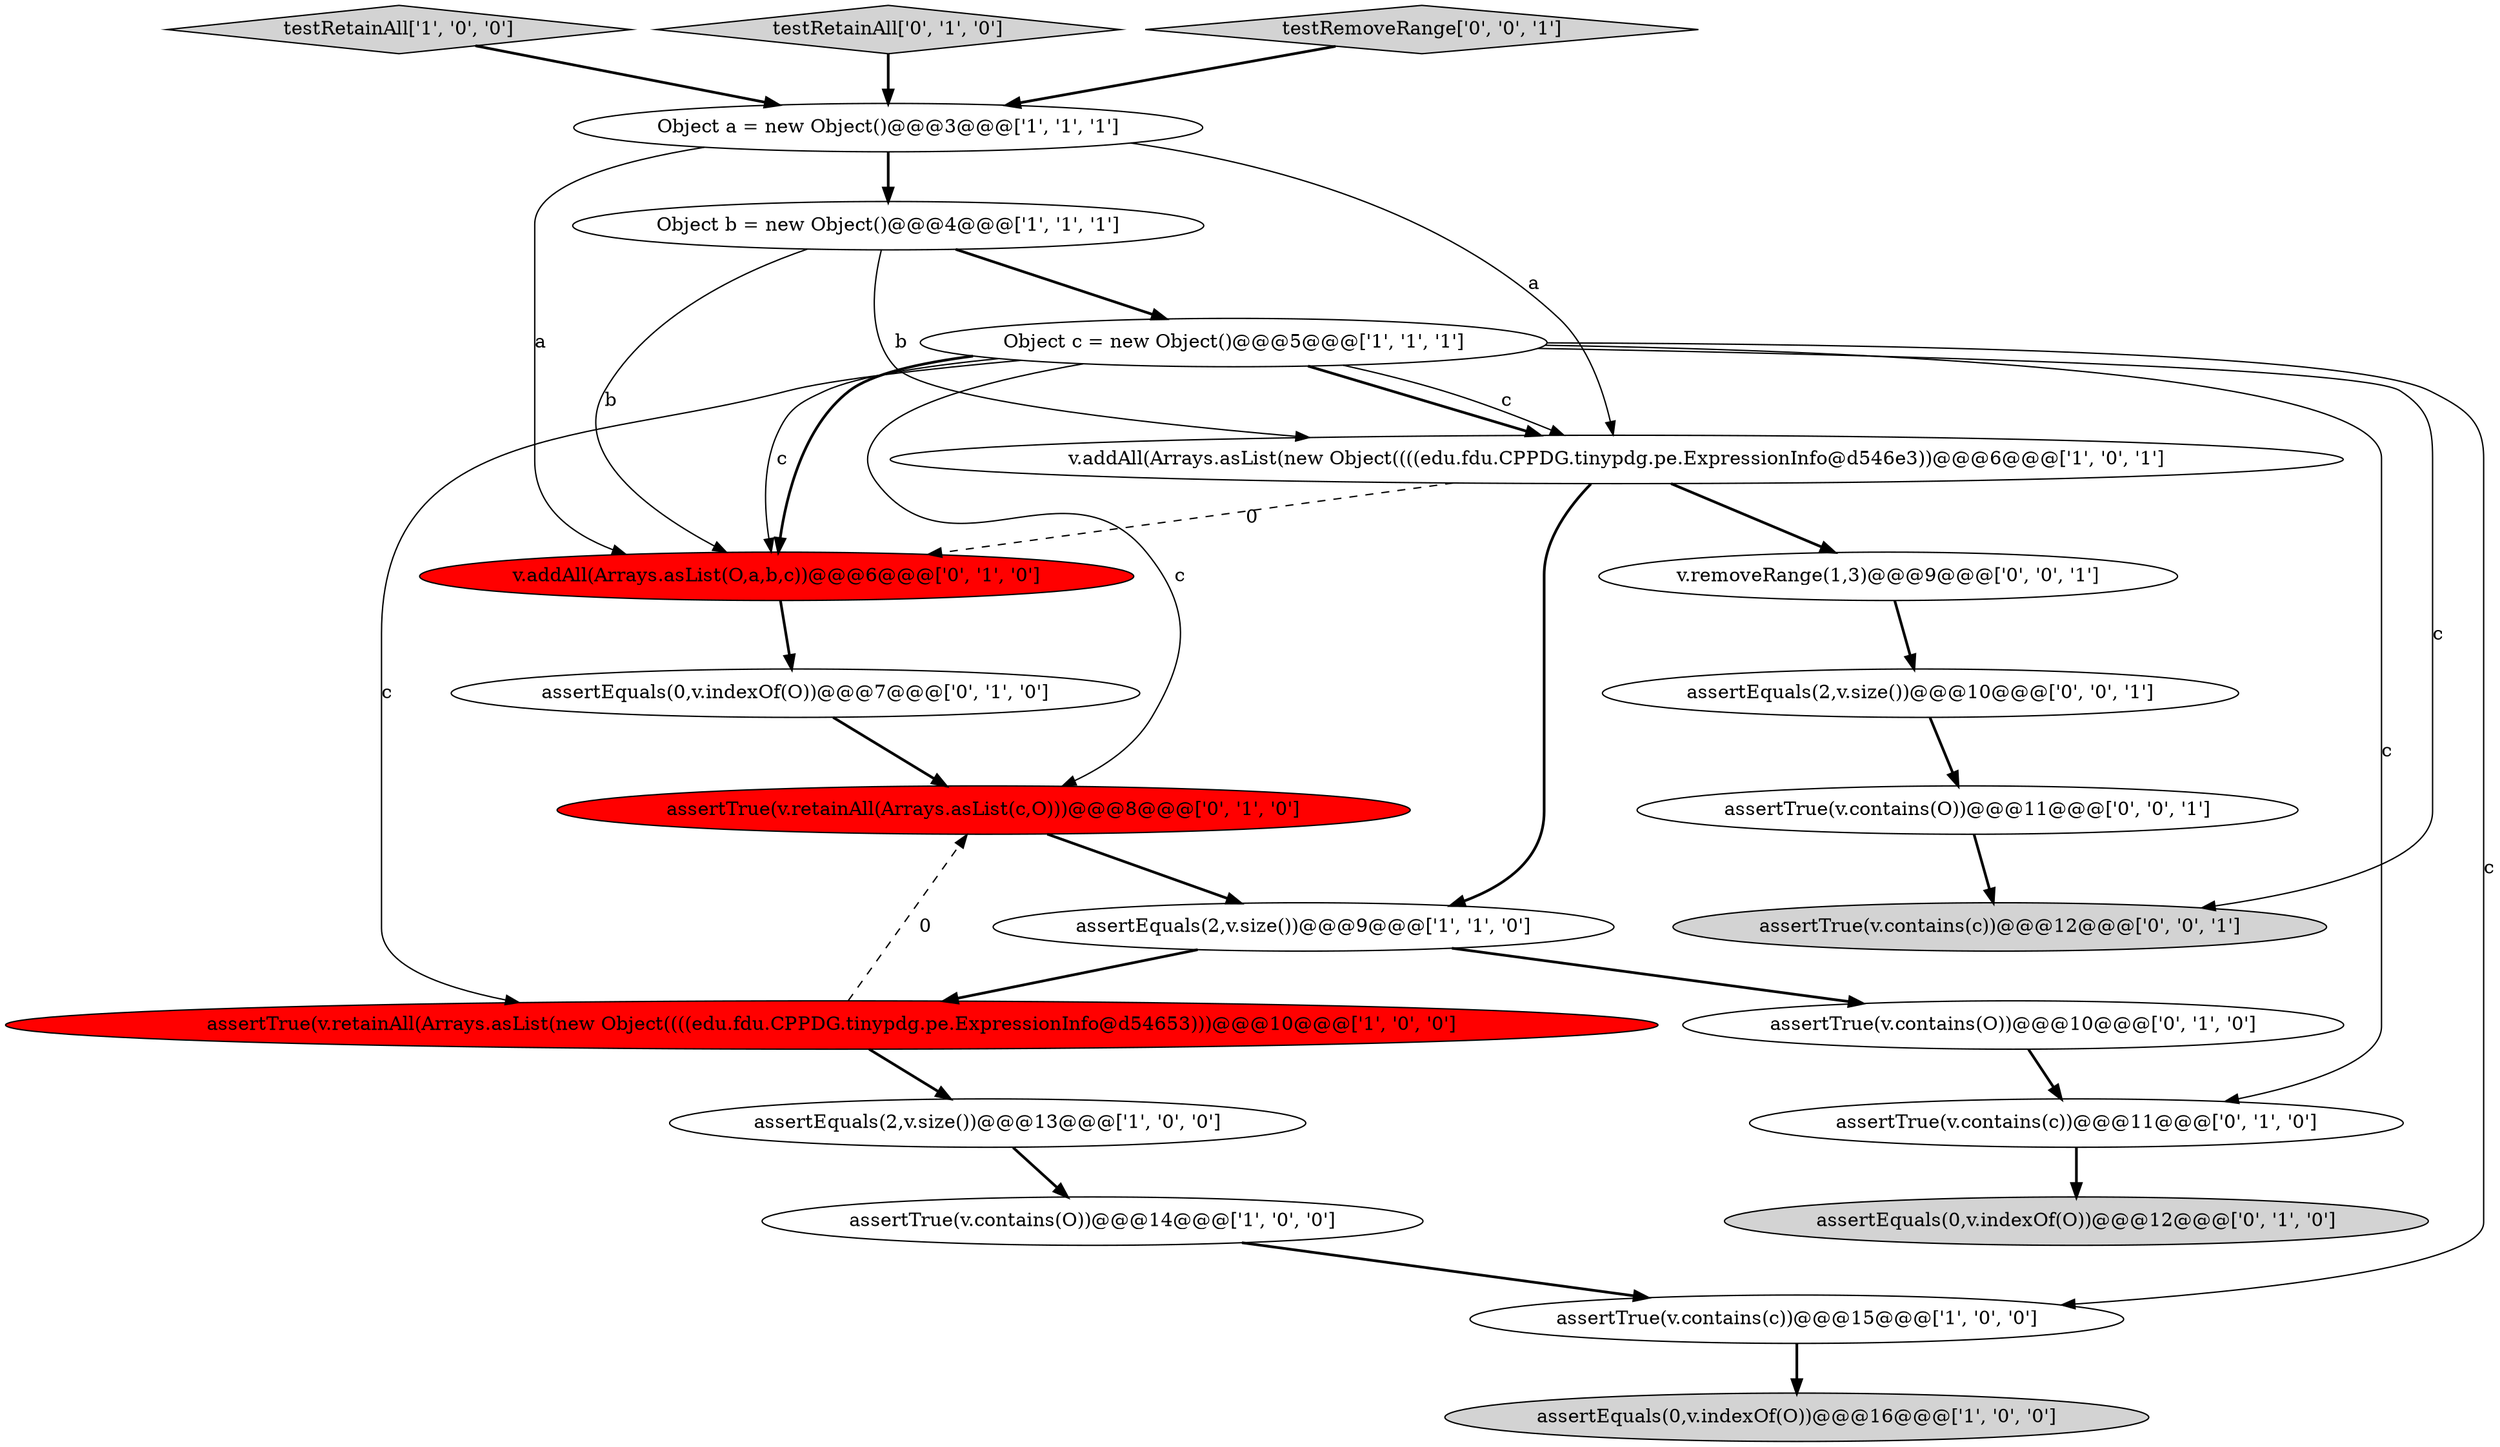 digraph {
17 [style = filled, label = "v.addAll(Arrays.asList(O,a,b,c))@@@6@@@['0', '1', '0']", fillcolor = red, shape = ellipse image = "AAA1AAABBB2BBB"];
3 [style = filled, label = "Object a = new Object()@@@3@@@['1', '1', '1']", fillcolor = white, shape = ellipse image = "AAA0AAABBB1BBB"];
9 [style = filled, label = "assertTrue(v.contains(O))@@@14@@@['1', '0', '0']", fillcolor = white, shape = ellipse image = "AAA0AAABBB1BBB"];
11 [style = filled, label = "assertEquals(0,v.indexOf(O))@@@12@@@['0', '1', '0']", fillcolor = lightgray, shape = ellipse image = "AAA0AAABBB2BBB"];
1 [style = filled, label = "v.addAll(Arrays.asList(new Object((((edu.fdu.CPPDG.tinypdg.pe.ExpressionInfo@d546e3))@@@6@@@['1', '0', '1']", fillcolor = white, shape = ellipse image = "AAA0AAABBB1BBB"];
2 [style = filled, label = "assertTrue(v.retainAll(Arrays.asList(new Object((((edu.fdu.CPPDG.tinypdg.pe.ExpressionInfo@d54653)))@@@10@@@['1', '0', '0']", fillcolor = red, shape = ellipse image = "AAA1AAABBB1BBB"];
20 [style = filled, label = "assertEquals(2,v.size())@@@10@@@['0', '0', '1']", fillcolor = white, shape = ellipse image = "AAA0AAABBB3BBB"];
4 [style = filled, label = "assertEquals(2,v.size())@@@13@@@['1', '0', '0']", fillcolor = white, shape = ellipse image = "AAA0AAABBB1BBB"];
22 [style = filled, label = "v.removeRange(1,3)@@@9@@@['0', '0', '1']", fillcolor = white, shape = ellipse image = "AAA0AAABBB3BBB"];
19 [style = filled, label = "assertTrue(v.contains(c))@@@12@@@['0', '0', '1']", fillcolor = lightgray, shape = ellipse image = "AAA0AAABBB3BBB"];
8 [style = filled, label = "assertTrue(v.contains(c))@@@15@@@['1', '0', '0']", fillcolor = white, shape = ellipse image = "AAA0AAABBB1BBB"];
5 [style = filled, label = "assertEquals(0,v.indexOf(O))@@@16@@@['1', '0', '0']", fillcolor = lightgray, shape = ellipse image = "AAA0AAABBB1BBB"];
0 [style = filled, label = "Object c = new Object()@@@5@@@['1', '1', '1']", fillcolor = white, shape = ellipse image = "AAA0AAABBB1BBB"];
7 [style = filled, label = "testRetainAll['1', '0', '0']", fillcolor = lightgray, shape = diamond image = "AAA0AAABBB1BBB"];
15 [style = filled, label = "assertTrue(v.contains(c))@@@11@@@['0', '1', '0']", fillcolor = white, shape = ellipse image = "AAA0AAABBB2BBB"];
16 [style = filled, label = "testRetainAll['0', '1', '0']", fillcolor = lightgray, shape = diamond image = "AAA0AAABBB2BBB"];
6 [style = filled, label = "Object b = new Object()@@@4@@@['1', '1', '1']", fillcolor = white, shape = ellipse image = "AAA0AAABBB1BBB"];
10 [style = filled, label = "assertEquals(2,v.size())@@@9@@@['1', '1', '0']", fillcolor = white, shape = ellipse image = "AAA0AAABBB1BBB"];
13 [style = filled, label = "assertEquals(0,v.indexOf(O))@@@7@@@['0', '1', '0']", fillcolor = white, shape = ellipse image = "AAA0AAABBB2BBB"];
14 [style = filled, label = "assertTrue(v.contains(O))@@@10@@@['0', '1', '0']", fillcolor = white, shape = ellipse image = "AAA0AAABBB2BBB"];
21 [style = filled, label = "assertTrue(v.contains(O))@@@11@@@['0', '0', '1']", fillcolor = white, shape = ellipse image = "AAA0AAABBB3BBB"];
12 [style = filled, label = "assertTrue(v.retainAll(Arrays.asList(c,O)))@@@8@@@['0', '1', '0']", fillcolor = red, shape = ellipse image = "AAA1AAABBB2BBB"];
18 [style = filled, label = "testRemoveRange['0', '0', '1']", fillcolor = lightgray, shape = diamond image = "AAA0AAABBB3BBB"];
4->9 [style = bold, label=""];
16->3 [style = bold, label=""];
18->3 [style = bold, label=""];
21->19 [style = bold, label=""];
10->14 [style = bold, label=""];
0->17 [style = bold, label=""];
6->17 [style = solid, label="b"];
0->17 [style = solid, label="c"];
0->8 [style = solid, label="c"];
3->6 [style = bold, label=""];
6->0 [style = bold, label=""];
9->8 [style = bold, label=""];
2->4 [style = bold, label=""];
0->19 [style = solid, label="c"];
7->3 [style = bold, label=""];
0->2 [style = solid, label="c"];
1->22 [style = bold, label=""];
20->21 [style = bold, label=""];
0->12 [style = solid, label="c"];
2->12 [style = dashed, label="0"];
12->10 [style = bold, label=""];
1->17 [style = dashed, label="0"];
13->12 [style = bold, label=""];
15->11 [style = bold, label=""];
8->5 [style = bold, label=""];
22->20 [style = bold, label=""];
0->1 [style = bold, label=""];
0->15 [style = solid, label="c"];
3->17 [style = solid, label="a"];
10->2 [style = bold, label=""];
17->13 [style = bold, label=""];
14->15 [style = bold, label=""];
0->1 [style = solid, label="c"];
1->10 [style = bold, label=""];
3->1 [style = solid, label="a"];
6->1 [style = solid, label="b"];
}
